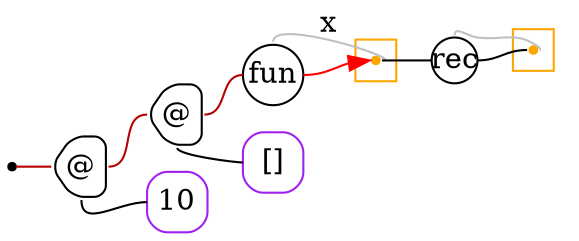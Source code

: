 digraph G {
  rankdir=LR;
  edge[arrowhead=none,arrowtail=none];
  node[fixedsize=true,shape=circle]
  size="9.201041666666667,5.219270833333334";
  labeldistance=0;
  nodesep=.175;
  ranksep=.175;

 nd1[shape=point];
   nd39[label="[]",tooltip="nd39-ConstEmptyGraph",style=rounded,orientation=90,shape=square,width=.4,height=.4,color="purple"];
 nd332[label="@",tooltip="nd332-AppGraph",style=rounded,orientation=90,shape=house,width=.4,height=.4,color="#000000"];
 nd333[label="@",tooltip="nd333-AppGraph",style=rounded,orientation=90,shape=house,width=.4,height=.4,color="#000000"];
   nd463[label="10",tooltip="nd463-ConstGraph",style=rounded,orientation=90,shape=square,width=.4,height=.4,color="purple"];
 nd468[label="rec",tooltip="nd468-RecurGraph",style=rounded,width=.3,height=.3,color="#000000"];
   subgraph cluster_nd472 {
     graph[style=fill,color="orange"];
     ndcluster_nd472[tooltip="nd472",orientation=90,shape=point,color="orange"];
   };
 nd396[label="fun",tooltip="nd396-AbsGraph",style=rounded,width=.4,height=.4,color="#000000"];
 subgraph cluster_nd399 {
   graph[style=fill,color="orange"];
   ndcluster_nd399[tooltip="nd399",orientation=90,shape=point,color="orange"];
 };

  nd333->nd39[tailport=s,headport=w];
  nd333->nd396[tailport=e,headport=w,color="#b70000",arrowhead=none,arrowtail=none];
  nd332->nd333[tailport=e,headport=w,color="#b70000",arrowhead=none,arrowtail=none];
  nd332->nd463[tailport=s,headport=w];
  nd1->nd332[label="",tailport=e,headport=w,color="#b70000",arrowhead=none,arrowtail=none];
  ndcluster_nd399->nd468[tailport=e,headport=w,color=black,arrowhead=none,arrowtail=none];
  nd396->ndcluster_nd399[dir=back,label="x",headport=e,tailport=n,color=grey,arrowhead=none,arrowtail=none];
  nd396->ndcluster_nd399[tailport=e,headport=w,color=red,arrowhead=normal];
  nd468->ndcluster_nd472[dir=back,headport=e,tailport=n,color=grey,arrowhead=none,arrowtail=none];
  nd468->ndcluster_nd472[tailport=e,headport=w];
}